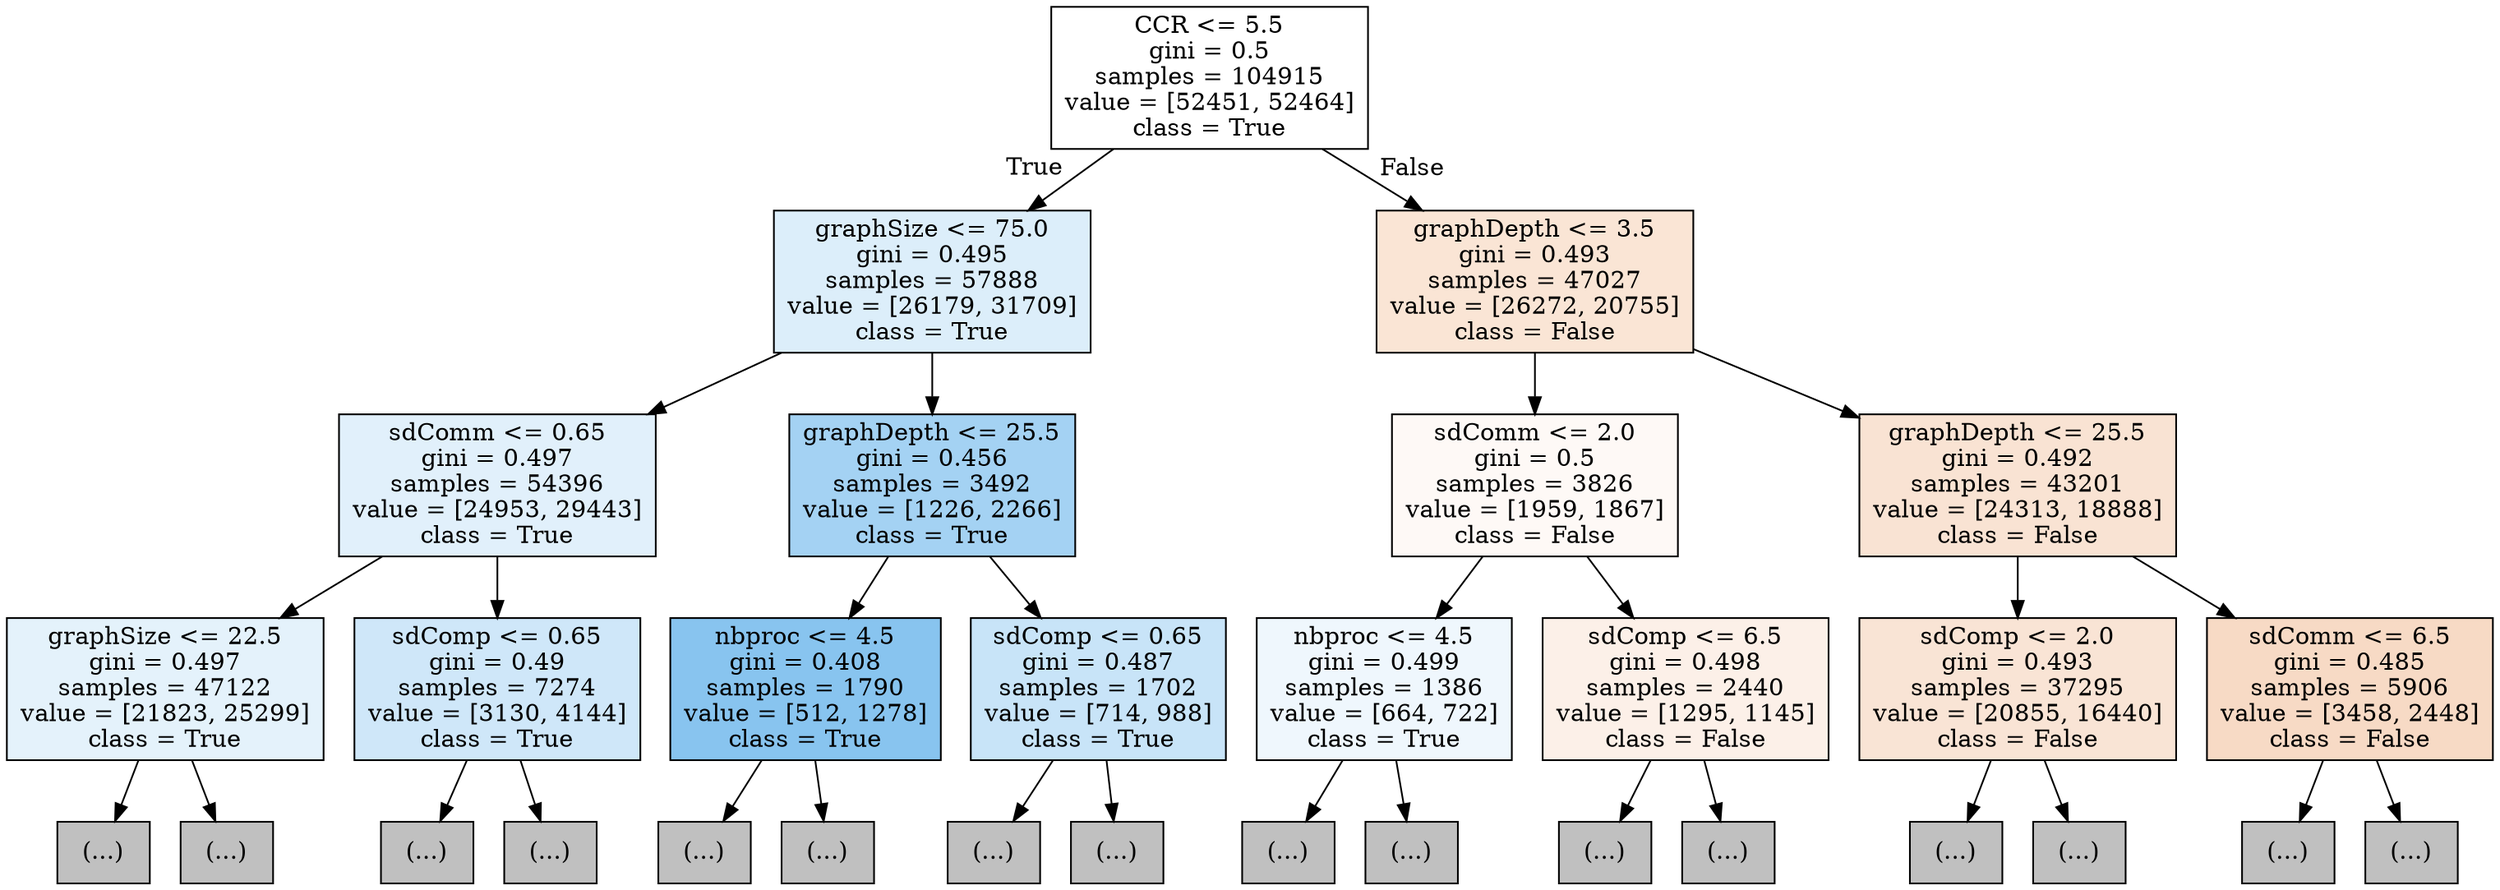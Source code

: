 digraph Tree {
node [shape=box, style="filled", color="black"] ;
0 [label="CCR <= 5.5\ngini = 0.5\nsamples = 104915\nvalue = [52451, 52464]\nclass = True", fillcolor="#ffffff"] ;
1 [label="graphSize <= 75.0\ngini = 0.495\nsamples = 57888\nvalue = [26179, 31709]\nclass = True", fillcolor="#dceefa"] ;
0 -> 1 [labeldistance=2.5, labelangle=45, headlabel="True"] ;
2 [label="sdComm <= 0.65\ngini = 0.497\nsamples = 54396\nvalue = [24953, 29443]\nclass = True", fillcolor="#e1f0fb"] ;
1 -> 2 ;
3 [label="graphSize <= 22.5\ngini = 0.497\nsamples = 47122\nvalue = [21823, 25299]\nclass = True", fillcolor="#e4f2fb"] ;
2 -> 3 ;
4 [label="(...)", fillcolor="#C0C0C0"] ;
3 -> 4 ;
123 [label="(...)", fillcolor="#C0C0C0"] ;
3 -> 123 ;
362 [label="sdComp <= 0.65\ngini = 0.49\nsamples = 7274\nvalue = [3130, 4144]\nclass = True", fillcolor="#cfe7f9"] ;
2 -> 362 ;
363 [label="(...)", fillcolor="#C0C0C0"] ;
362 -> 363 ;
410 [label="(...)", fillcolor="#C0C0C0"] ;
362 -> 410 ;
433 [label="graphDepth <= 25.5\ngini = 0.456\nsamples = 3492\nvalue = [1226, 2266]\nclass = True", fillcolor="#a4d2f3"] ;
1 -> 433 ;
434 [label="nbproc <= 4.5\ngini = 0.408\nsamples = 1790\nvalue = [512, 1278]\nclass = True", fillcolor="#88c4ef"] ;
433 -> 434 ;
435 [label="(...)", fillcolor="#C0C0C0"] ;
434 -> 435 ;
464 [label="(...)", fillcolor="#C0C0C0"] ;
434 -> 464 ;
499 [label="sdComp <= 0.65\ngini = 0.487\nsamples = 1702\nvalue = [714, 988]\nclass = True", fillcolor="#c8e4f8"] ;
433 -> 499 ;
500 [label="(...)", fillcolor="#C0C0C0"] ;
499 -> 500 ;
559 [label="(...)", fillcolor="#C0C0C0"] ;
499 -> 559 ;
570 [label="graphDepth <= 3.5\ngini = 0.493\nsamples = 47027\nvalue = [26272, 20755]\nclass = False", fillcolor="#fae5d5"] ;
0 -> 570 [labeldistance=2.5, labelangle=-45, headlabel="False"] ;
571 [label="sdComm <= 2.0\ngini = 0.5\nsamples = 3826\nvalue = [1959, 1867]\nclass = False", fillcolor="#fef9f6"] ;
570 -> 571 ;
572 [label="nbproc <= 4.5\ngini = 0.499\nsamples = 1386\nvalue = [664, 722]\nclass = True", fillcolor="#eff7fd"] ;
571 -> 572 ;
573 [label="(...)", fillcolor="#C0C0C0"] ;
572 -> 573 ;
578 [label="(...)", fillcolor="#C0C0C0"] ;
572 -> 578 ;
583 [label="sdComp <= 6.5\ngini = 0.498\nsamples = 2440\nvalue = [1295, 1145]\nclass = False", fillcolor="#fcf0e8"] ;
571 -> 583 ;
584 [label="(...)", fillcolor="#C0C0C0"] ;
583 -> 584 ;
599 [label="(...)", fillcolor="#C0C0C0"] ;
583 -> 599 ;
606 [label="graphDepth <= 25.5\ngini = 0.492\nsamples = 43201\nvalue = [24313, 18888]\nclass = False", fillcolor="#f9e3d3"] ;
570 -> 606 ;
607 [label="sdComp <= 2.0\ngini = 0.493\nsamples = 37295\nvalue = [20855, 16440]\nclass = False", fillcolor="#f9e4d5"] ;
606 -> 607 ;
608 [label="(...)", fillcolor="#C0C0C0"] ;
607 -> 608 ;
679 [label="(...)", fillcolor="#C0C0C0"] ;
607 -> 679 ;
822 [label="sdComm <= 6.5\ngini = 0.485\nsamples = 5906\nvalue = [3458, 2448]\nclass = False", fillcolor="#f7dac5"] ;
606 -> 822 ;
823 [label="(...)", fillcolor="#C0C0C0"] ;
822 -> 823 ;
846 [label="(...)", fillcolor="#C0C0C0"] ;
822 -> 846 ;
}